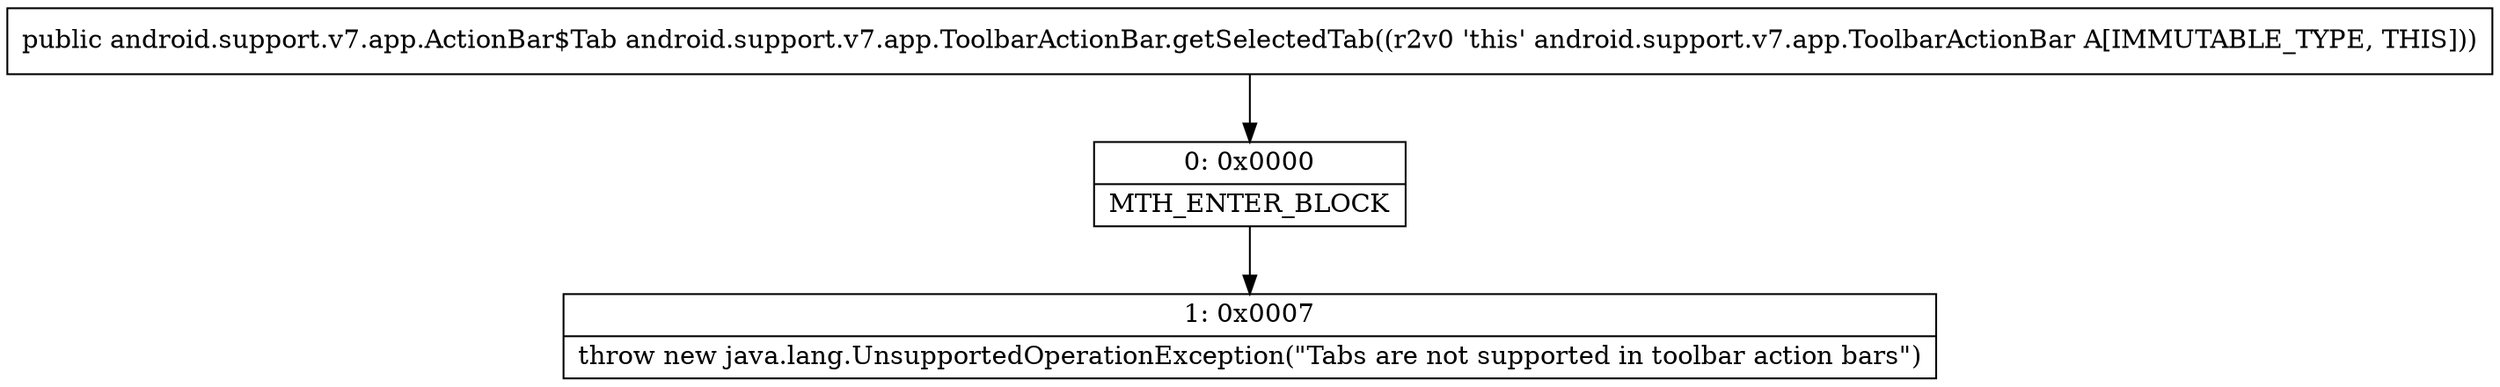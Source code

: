 digraph "CFG forandroid.support.v7.app.ToolbarActionBar.getSelectedTab()Landroid\/support\/v7\/app\/ActionBar$Tab;" {
Node_0 [shape=record,label="{0\:\ 0x0000|MTH_ENTER_BLOCK\l}"];
Node_1 [shape=record,label="{1\:\ 0x0007|throw new java.lang.UnsupportedOperationException(\"Tabs are not supported in toolbar action bars\")\l}"];
MethodNode[shape=record,label="{public android.support.v7.app.ActionBar$Tab android.support.v7.app.ToolbarActionBar.getSelectedTab((r2v0 'this' android.support.v7.app.ToolbarActionBar A[IMMUTABLE_TYPE, THIS])) }"];
MethodNode -> Node_0;
Node_0 -> Node_1;
}


